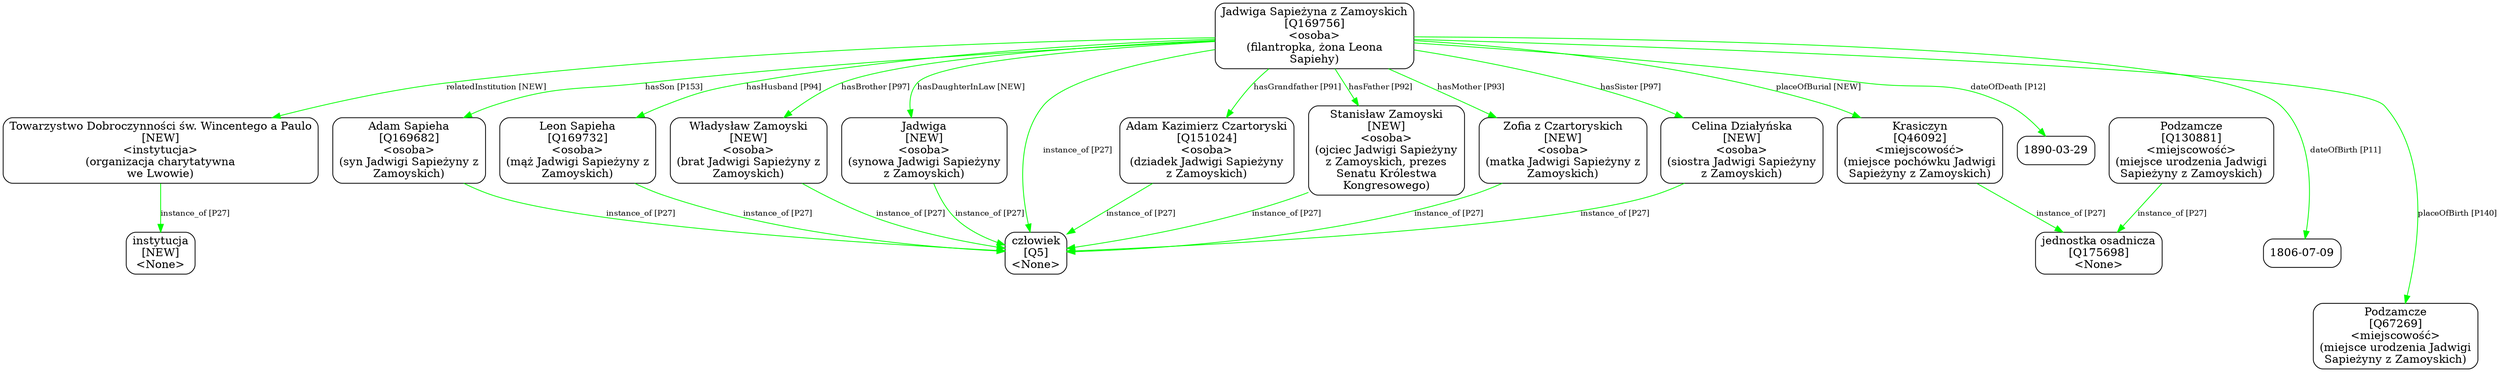 digraph {
	node [shape=box,
		style=rounded
	];
	edge [fontsize=10];
	"Jadwiga Sapieżyna z Zamoyskich
[Q169756]
<osoba>
(filantropka, żona Leona
Sapiehy)"	[color=black,
		label="Jadwiga Sapieżyna z Zamoyskich
[Q169756]
<osoba>
(filantropka, żona Leona
Sapiehy)"];
	"Towarzystwo Dobroczynności św. Wincentego a Paulo
[NEW]
<instytucja>
(organizacja charytatywna
we Lwowie)"	[color=black,
		label="Towarzystwo Dobroczynności św. Wincentego a Paulo
[NEW]
<instytucja>
(organizacja charytatywna
we Lwowie)"];
	"Jadwiga Sapieżyna z Zamoyskich
[Q169756]
<osoba>
(filantropka, żona Leona
Sapiehy)" -> "Towarzystwo Dobroczynności św. Wincentego a Paulo
[NEW]
<instytucja>
(organizacja charytatywna
we Lwowie)"	[color=green,
		label="relatedInstitution [NEW]"];
	"Leon Sapieha
[Q169732]
<osoba>
(mąż Jadwigi Sapieżyny z
Zamoyskich)"	[color=black,
		label="Leon Sapieha
[Q169732]
<osoba>
(mąż Jadwigi Sapieżyny z
Zamoyskich)"];
	"Jadwiga Sapieżyna z Zamoyskich
[Q169756]
<osoba>
(filantropka, żona Leona
Sapiehy)" -> "Leon Sapieha
[Q169732]
<osoba>
(mąż Jadwigi Sapieżyny z
Zamoyskich)"	[color=green,
		label="hasHusband [P94]"];
	"Adam Kazimierz Czartoryski
[Q151024]
<osoba>
(dziadek Jadwigi Sapieżyny
z Zamoyskich)"	[color=black,
		label="Adam Kazimierz Czartoryski
[Q151024]
<osoba>
(dziadek Jadwigi Sapieżyny
z Zamoyskich)"];
	"Jadwiga Sapieżyna z Zamoyskich
[Q169756]
<osoba>
(filantropka, żona Leona
Sapiehy)" -> "Adam Kazimierz Czartoryski
[Q151024]
<osoba>
(dziadek Jadwigi Sapieżyny
z Zamoyskich)"	[color=green,
		label="hasGrandfather [P91]"];
	"Stanisław Zamoyski
[NEW]
<osoba>
(ojciec Jadwigi Sapieżyny
z Zamoyskich, prezes
Senatu Królestwa
Kongresowego)"	[color=black,
		label="Stanisław Zamoyski
[NEW]
<osoba>
(ojciec Jadwigi Sapieżyny
z Zamoyskich, prezes
Senatu Królestwa
Kongresowego)"];
	"Jadwiga Sapieżyna z Zamoyskich
[Q169756]
<osoba>
(filantropka, żona Leona
Sapiehy)" -> "Stanisław Zamoyski
[NEW]
<osoba>
(ojciec Jadwigi Sapieżyny
z Zamoyskich, prezes
Senatu Królestwa
Kongresowego)"	[color=green,
		label="hasFather [P92]"];
	"Zofia z Czartoryskich
[NEW]
<osoba>
(matka Jadwigi Sapieżyny z
Zamoyskich)"	[color=black,
		label="Zofia z Czartoryskich
[NEW]
<osoba>
(matka Jadwigi Sapieżyny z
Zamoyskich)"];
	"Jadwiga Sapieżyna z Zamoyskich
[Q169756]
<osoba>
(filantropka, żona Leona
Sapiehy)" -> "Zofia z Czartoryskich
[NEW]
<osoba>
(matka Jadwigi Sapieżyny z
Zamoyskich)"	[color=green,
		label="hasMother [P93]"];
	"Celina Działyńska
[NEW]
<osoba>
(siostra Jadwigi Sapieżyny
z Zamoyskich)"	[color=black,
		label="Celina Działyńska
[NEW]
<osoba>
(siostra Jadwigi Sapieżyny
z Zamoyskich)"];
	"Jadwiga Sapieżyna z Zamoyskich
[Q169756]
<osoba>
(filantropka, żona Leona
Sapiehy)" -> "Celina Działyńska
[NEW]
<osoba>
(siostra Jadwigi Sapieżyny
z Zamoyskich)"	[color=green,
		label="hasSister [P97]"];
	"Adam Sapieha
[Q169682]
<osoba>
(syn Jadwigi Sapieżyny z
Zamoyskich)"	[color=black,
		label="Adam Sapieha
[Q169682]
<osoba>
(syn Jadwigi Sapieżyny z
Zamoyskich)"];
	"Jadwiga Sapieżyna z Zamoyskich
[Q169756]
<osoba>
(filantropka, żona Leona
Sapiehy)" -> "Adam Sapieha
[Q169682]
<osoba>
(syn Jadwigi Sapieżyny z
Zamoyskich)"	[color=green,
		label="hasSon [P153]"];
	"Krasiczyn
[Q46092]
<miejscowość>
(miejsce pochówku Jadwigi
Sapieżyny z Zamoyskich)"	[color=black,
		label="Krasiczyn
[Q46092]
<miejscowość>
(miejsce pochówku Jadwigi
Sapieżyny z Zamoyskich)"];
	"Jadwiga Sapieżyna z Zamoyskich
[Q169756]
<osoba>
(filantropka, żona Leona
Sapiehy)" -> "Krasiczyn
[Q46092]
<miejscowość>
(miejsce pochówku Jadwigi
Sapieżyny z Zamoyskich)"	[color=green,
		label="placeOfBurial [NEW]"];
	"Władysław Zamoyski
[NEW]
<osoba>
(brat Jadwigi Sapieżyny z
Zamoyskich)"	[color=black,
		label="Władysław Zamoyski
[NEW]
<osoba>
(brat Jadwigi Sapieżyny z
Zamoyskich)"];
	"Jadwiga Sapieżyna z Zamoyskich
[Q169756]
<osoba>
(filantropka, żona Leona
Sapiehy)" -> "Władysław Zamoyski
[NEW]
<osoba>
(brat Jadwigi Sapieżyny z
Zamoyskich)"	[color=green,
		label="hasBrother [P97]"];
	"Jadwiga
[NEW]
<osoba>
(synowa Jadwigi Sapieżyny
z Zamoyskich)"	[color=black,
		label="Jadwiga
[NEW]
<osoba>
(synowa Jadwigi Sapieżyny
z Zamoyskich)"];
	"Jadwiga Sapieżyna z Zamoyskich
[Q169756]
<osoba>
(filantropka, żona Leona
Sapiehy)" -> "Jadwiga
[NEW]
<osoba>
(synowa Jadwigi Sapieżyny
z Zamoyskich)"	[color=green,
		label="hasDaughterInLaw [NEW]"];
	"Jadwiga Sapieżyna z Zamoyskich
[Q169756]
<osoba>
(filantropka, żona Leona
Sapiehy)" -> "człowiek
[Q5]
<None>"	[color=green,
		label="instance_of [P27]"];
	"Jadwiga Sapieżyna z Zamoyskich
[Q169756]
<osoba>
(filantropka, żona Leona
Sapiehy)" -> "1890-03-29"	[color=green,
		label="dateOfDeath [P12]",
		minlen=1];
	"Jadwiga Sapieżyna z Zamoyskich
[Q169756]
<osoba>
(filantropka, żona Leona
Sapiehy)" -> "1806-07-09"	[color=green,
		label="dateOfBirth [P11]",
		minlen=2];
	"Jadwiga Sapieżyna z Zamoyskich
[Q169756]
<osoba>
(filantropka, żona Leona
Sapiehy)" -> "Podzamcze
[Q67269]
<miejscowość>
(miejsce urodzenia Jadwigi
Sapieżyny z Zamoyskich)"	[color=green,
		label="placeOfBirth [P140]",
		minlen=3];
	"Towarzystwo Dobroczynności św. Wincentego a Paulo
[NEW]
<instytucja>
(organizacja charytatywna
we Lwowie)" -> "instytucja
[NEW]
<None>"	[color=green,
		label="instance_of [P27]",
		minlen=1];
	"Leon Sapieha
[Q169732]
<osoba>
(mąż Jadwigi Sapieżyny z
Zamoyskich)" -> "człowiek
[Q5]
<None>"	[color=green,
		label="instance_of [P27]"];
	"Adam Kazimierz Czartoryski
[Q151024]
<osoba>
(dziadek Jadwigi Sapieżyny
z Zamoyskich)" -> "człowiek
[Q5]
<None>"	[color=green,
		label="instance_of [P27]"];
	"Stanisław Zamoyski
[NEW]
<osoba>
(ojciec Jadwigi Sapieżyny
z Zamoyskich, prezes
Senatu Królestwa
Kongresowego)" -> "człowiek
[Q5]
<None>"	[color=green,
		label="instance_of [P27]"];
	"Zofia z Czartoryskich
[NEW]
<osoba>
(matka Jadwigi Sapieżyny z
Zamoyskich)" -> "człowiek
[Q5]
<None>"	[color=green,
		label="instance_of [P27]"];
	"Celina Działyńska
[NEW]
<osoba>
(siostra Jadwigi Sapieżyny
z Zamoyskich)" -> "człowiek
[Q5]
<None>"	[color=green,
		label="instance_of [P27]"];
	"Adam Sapieha
[Q169682]
<osoba>
(syn Jadwigi Sapieżyny z
Zamoyskich)" -> "człowiek
[Q5]
<None>"	[color=green,
		label="instance_of [P27]"];
	"Krasiczyn
[Q46092]
<miejscowość>
(miejsce pochówku Jadwigi
Sapieżyny z Zamoyskich)" -> "jednostka osadnicza
[Q175698]
<None>"	[color=green,
		label="instance_of [P27]"];
	"Podzamcze
[Q130881]
<miejscowość>
(miejsce urodzenia Jadwigi
Sapieżyny z Zamoyskich)"	[color=black,
		label="Podzamcze
[Q130881]
<miejscowość>
(miejsce urodzenia Jadwigi
Sapieżyny z Zamoyskich)"];
	"Podzamcze
[Q130881]
<miejscowość>
(miejsce urodzenia Jadwigi
Sapieżyny z Zamoyskich)" -> "jednostka osadnicza
[Q175698]
<None>"	[color=green,
		label="instance_of [P27]",
		minlen=1];
	"Władysław Zamoyski
[NEW]
<osoba>
(brat Jadwigi Sapieżyny z
Zamoyskich)" -> "człowiek
[Q5]
<None>"	[color=green,
		label="instance_of [P27]"];
	"Jadwiga
[NEW]
<osoba>
(synowa Jadwigi Sapieżyny
z Zamoyskich)" -> "człowiek
[Q5]
<None>"	[color=green,
		label="instance_of [P27]"];
}
